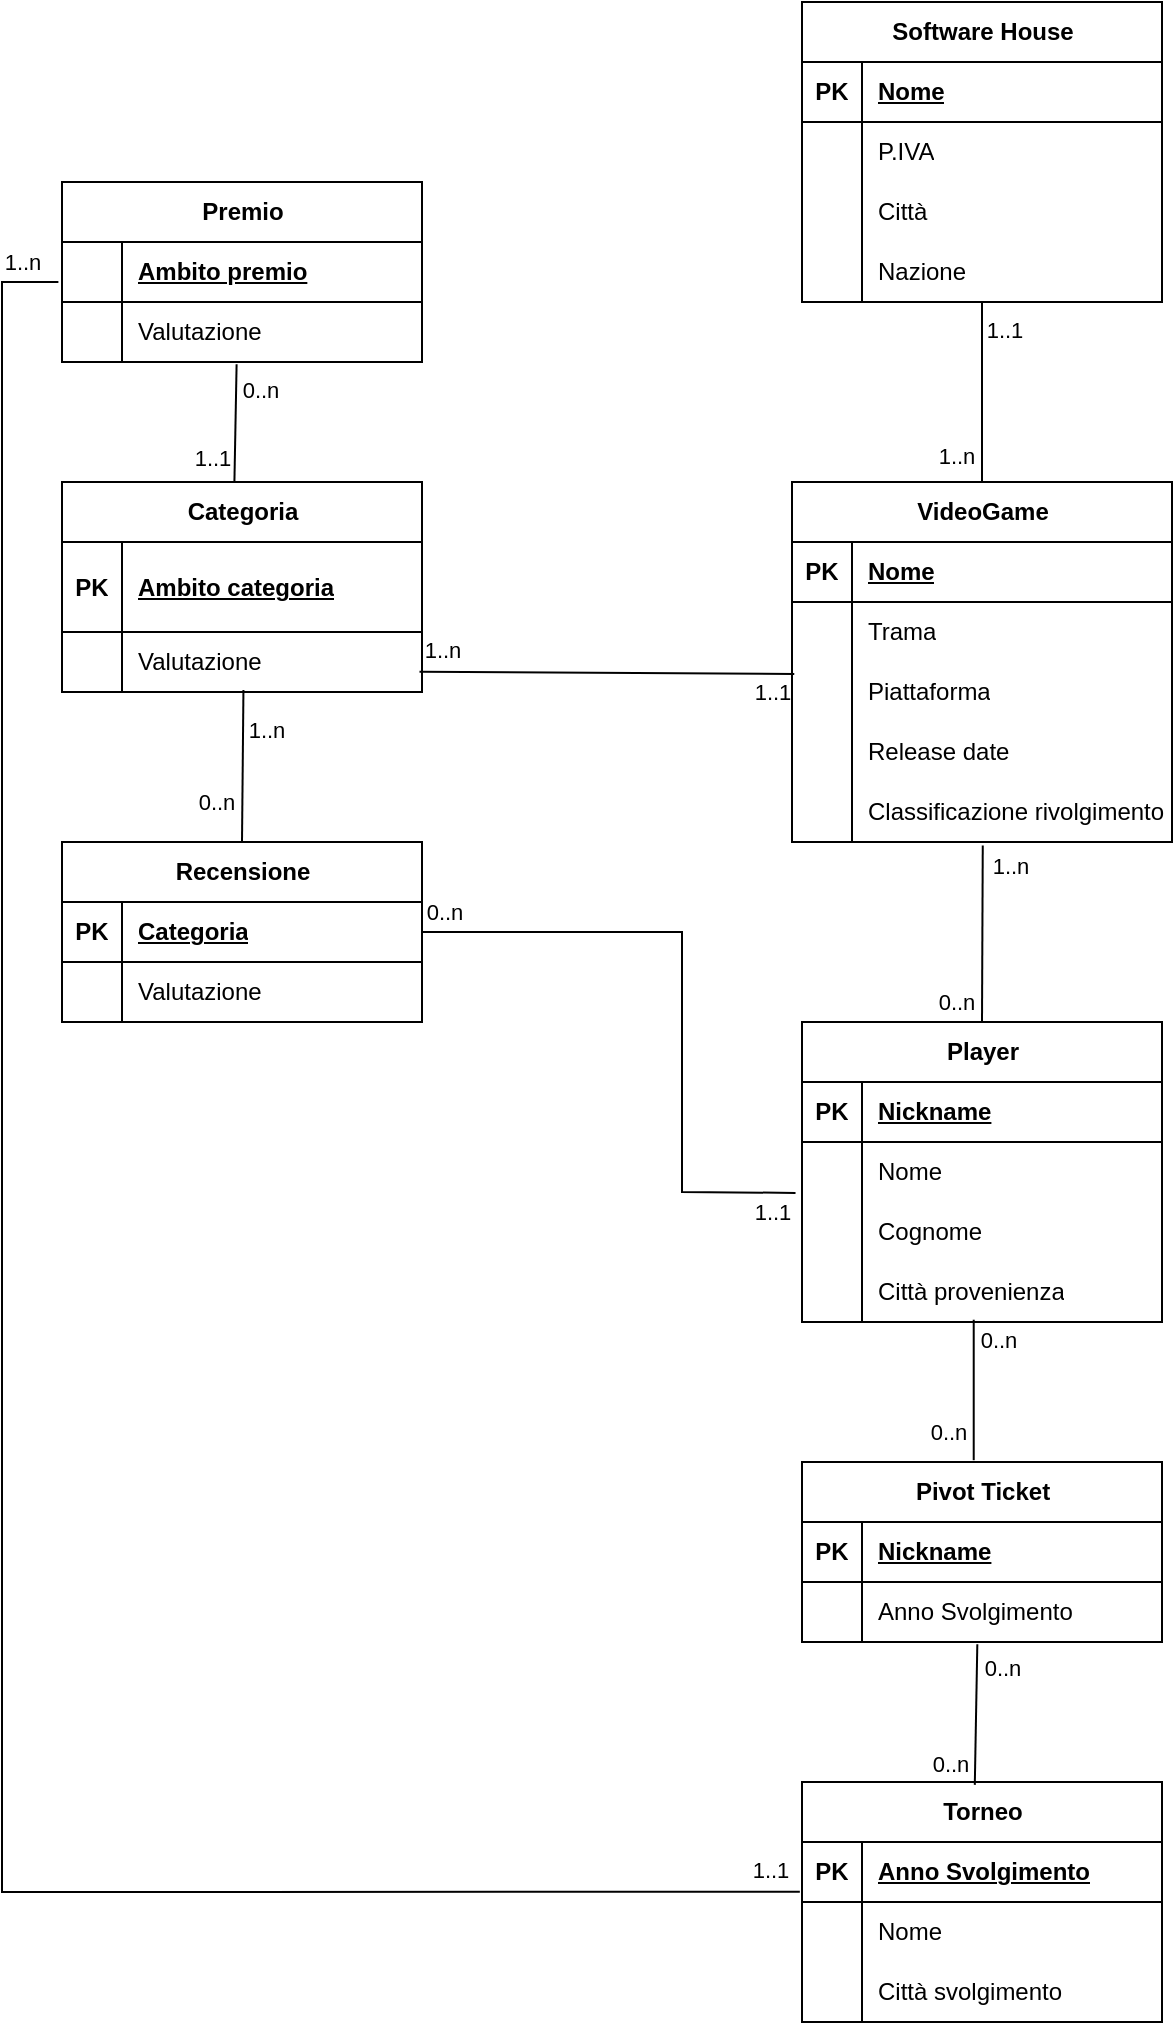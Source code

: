 <mxfile version="21.3.6" type="device">
  <diagram name="Pagina-1" id="IRilCfHt_I34C11qo01M">
    <mxGraphModel dx="1185" dy="634" grid="1" gridSize="10" guides="1" tooltips="1" connect="1" arrows="1" fold="1" page="1" pageScale="1" pageWidth="827" pageHeight="1169" math="0" shadow="0">
      <root>
        <mxCell id="0" />
        <mxCell id="1" parent="0" />
        <mxCell id="0SxgQIBLjhQHDNAHTNRp-35" value="" style="endArrow=none;html=1;rounded=0;exitX=0.5;exitY=0;exitDx=0;exitDy=0;" edge="1" parent="1" source="0SxgQIBLjhQHDNAHTNRp-105">
          <mxGeometry width="50" height="50" relative="1" as="geometry">
            <mxPoint x="390" y="590" as="sourcePoint" />
            <mxPoint x="530" y="260" as="targetPoint" />
          </mxGeometry>
        </mxCell>
        <mxCell id="0SxgQIBLjhQHDNAHTNRp-36" value="1..1" style="edgeLabel;html=1;align=center;verticalAlign=middle;resizable=0;points=[];" vertex="1" connectable="0" parent="0SxgQIBLjhQHDNAHTNRp-35">
          <mxGeometry x="0.454" relative="1" as="geometry">
            <mxPoint x="11" y="-11" as="offset" />
          </mxGeometry>
        </mxCell>
        <mxCell id="0SxgQIBLjhQHDNAHTNRp-37" value="1..n" style="edgeLabel;html=1;align=center;verticalAlign=middle;resizable=0;points=[];" vertex="1" connectable="0" parent="0SxgQIBLjhQHDNAHTNRp-35">
          <mxGeometry x="-0.776" relative="1" as="geometry">
            <mxPoint x="-13" y="-3" as="offset" />
          </mxGeometry>
        </mxCell>
        <mxCell id="0SxgQIBLjhQHDNAHTNRp-38" value="" style="endArrow=none;html=1;rounded=0;entryX=0.502;entryY=1.057;entryDx=0;entryDy=0;entryPerimeter=0;exitX=0.5;exitY=0;exitDx=0;exitDy=0;" edge="1" parent="1" source="0SxgQIBLjhQHDNAHTNRp-122" target="0SxgQIBLjhQHDNAHTNRp-115">
          <mxGeometry width="50" height="50" relative="1" as="geometry">
            <mxPoint x="390" y="590" as="sourcePoint" />
            <mxPoint x="440" y="540" as="targetPoint" />
          </mxGeometry>
        </mxCell>
        <mxCell id="0SxgQIBLjhQHDNAHTNRp-39" value="1..n" style="edgeLabel;html=1;align=center;verticalAlign=middle;resizable=0;points=[];" vertex="1" connectable="0" parent="0SxgQIBLjhQHDNAHTNRp-38">
          <mxGeometry x="0.781" y="-1" relative="1" as="geometry">
            <mxPoint x="12" as="offset" />
          </mxGeometry>
        </mxCell>
        <mxCell id="0SxgQIBLjhQHDNAHTNRp-40" value="0..n" style="edgeLabel;html=1;align=center;verticalAlign=middle;resizable=0;points=[];" vertex="1" connectable="0" parent="0SxgQIBLjhQHDNAHTNRp-38">
          <mxGeometry x="-0.792" relative="1" as="geometry">
            <mxPoint x="-13" y="-1" as="offset" />
          </mxGeometry>
        </mxCell>
        <mxCell id="0SxgQIBLjhQHDNAHTNRp-41" value="" style="endArrow=none;html=1;rounded=0;entryX=0.477;entryY=0.962;entryDx=0;entryDy=0;entryPerimeter=0;exitX=0.477;exitY=-0.01;exitDx=0;exitDy=0;exitPerimeter=0;" edge="1" parent="1" source="0SxgQIBLjhQHDNAHTNRp-206" target="0SxgQIBLjhQHDNAHTNRp-132">
          <mxGeometry width="50" height="50" relative="1" as="geometry">
            <mxPoint x="390" y="820" as="sourcePoint" />
            <mxPoint x="440" y="770" as="targetPoint" />
          </mxGeometry>
        </mxCell>
        <mxCell id="0SxgQIBLjhQHDNAHTNRp-43" value="0..n" style="edgeLabel;html=1;align=center;verticalAlign=middle;resizable=0;points=[];" vertex="1" connectable="0" parent="0SxgQIBLjhQHDNAHTNRp-41">
          <mxGeometry x="0.706" relative="1" as="geometry">
            <mxPoint x="12" as="offset" />
          </mxGeometry>
        </mxCell>
        <mxCell id="0SxgQIBLjhQHDNAHTNRp-44" value="0..n" style="edgeLabel;html=1;align=center;verticalAlign=middle;resizable=0;points=[];" vertex="1" connectable="0" parent="0SxgQIBLjhQHDNAHTNRp-41">
          <mxGeometry x="-0.588" relative="1" as="geometry">
            <mxPoint x="-13" as="offset" />
          </mxGeometry>
        </mxCell>
        <mxCell id="0SxgQIBLjhQHDNAHTNRp-45" value="" style="endArrow=none;html=1;rounded=0;entryX=0.006;entryY=0.2;entryDx=0;entryDy=0;entryPerimeter=0;exitX=0.993;exitY=0.662;exitDx=0;exitDy=0;exitPerimeter=0;" edge="1" parent="1" source="0SxgQIBLjhQHDNAHTNRp-165" target="0SxgQIBLjhQHDNAHTNRp-119">
          <mxGeometry width="50" height="50" relative="1" as="geometry">
            <mxPoint x="290" y="330" as="sourcePoint" />
            <mxPoint x="390" y="480" as="targetPoint" />
          </mxGeometry>
        </mxCell>
        <mxCell id="0SxgQIBLjhQHDNAHTNRp-46" value="1..1" style="edgeLabel;html=1;align=center;verticalAlign=middle;resizable=0;points=[];" vertex="1" connectable="0" parent="0SxgQIBLjhQHDNAHTNRp-45">
          <mxGeometry x="0.912" y="-1" relative="1" as="geometry">
            <mxPoint x="-3" y="8" as="offset" />
          </mxGeometry>
        </mxCell>
        <mxCell id="0SxgQIBLjhQHDNAHTNRp-47" value="1..n" style="edgeLabel;html=1;align=center;verticalAlign=middle;resizable=0;points=[];" vertex="1" connectable="0" parent="0SxgQIBLjhQHDNAHTNRp-45">
          <mxGeometry x="-0.827" y="1" relative="1" as="geometry">
            <mxPoint x="-5" y="-10" as="offset" />
          </mxGeometry>
        </mxCell>
        <mxCell id="0SxgQIBLjhQHDNAHTNRp-48" value="" style="endArrow=none;html=1;rounded=0;entryX=0.504;entryY=0.967;entryDx=0;entryDy=0;exitX=0.5;exitY=0;exitDx=0;exitDy=0;entryPerimeter=0;" edge="1" parent="1" source="0SxgQIBLjhQHDNAHTNRp-174" target="0SxgQIBLjhQHDNAHTNRp-165">
          <mxGeometry width="50" height="50" relative="1" as="geometry">
            <mxPoint x="340" y="530" as="sourcePoint" />
            <mxPoint x="390" y="480" as="targetPoint" />
          </mxGeometry>
        </mxCell>
        <mxCell id="0SxgQIBLjhQHDNAHTNRp-49" value="1..n" style="edgeLabel;html=1;align=center;verticalAlign=middle;resizable=0;points=[];" vertex="1" connectable="0" parent="0SxgQIBLjhQHDNAHTNRp-48">
          <mxGeometry x="0.371" relative="1" as="geometry">
            <mxPoint x="11" y="-4" as="offset" />
          </mxGeometry>
        </mxCell>
        <mxCell id="0SxgQIBLjhQHDNAHTNRp-50" value="0..n" style="edgeLabel;html=1;align=center;verticalAlign=middle;resizable=0;points=[];" vertex="1" connectable="0" parent="0SxgQIBLjhQHDNAHTNRp-48">
          <mxGeometry x="-0.416" relative="1" as="geometry">
            <mxPoint x="-13" y="2" as="offset" />
          </mxGeometry>
        </mxCell>
        <mxCell id="0SxgQIBLjhQHDNAHTNRp-51" value="" style="endArrow=none;html=1;rounded=0;exitX=0.479;exitY=-0.005;exitDx=0;exitDy=0;exitPerimeter=0;entryX=0.485;entryY=1.038;entryDx=0;entryDy=0;entryPerimeter=0;" edge="1" parent="1" source="0SxgQIBLjhQHDNAHTNRp-161" target="0SxgQIBLjhQHDNAHTNRp-152">
          <mxGeometry width="50" height="50" relative="1" as="geometry">
            <mxPoint x="360" y="530" as="sourcePoint" />
            <mxPoint x="157" y="330" as="targetPoint" />
          </mxGeometry>
        </mxCell>
        <mxCell id="0SxgQIBLjhQHDNAHTNRp-52" value="0..n" style="edgeLabel;html=1;align=center;verticalAlign=middle;resizable=0;points=[];" vertex="1" connectable="0" parent="0SxgQIBLjhQHDNAHTNRp-51">
          <mxGeometry x="0.574" y="-1" relative="1" as="geometry">
            <mxPoint x="11" as="offset" />
          </mxGeometry>
        </mxCell>
        <mxCell id="0SxgQIBLjhQHDNAHTNRp-53" value="1..1" style="edgeLabel;html=1;align=center;verticalAlign=middle;resizable=0;points=[];" vertex="1" connectable="0" parent="0SxgQIBLjhQHDNAHTNRp-51">
          <mxGeometry x="-0.599" relative="1" as="geometry">
            <mxPoint x="-12" as="offset" />
          </mxGeometry>
        </mxCell>
        <mxCell id="0SxgQIBLjhQHDNAHTNRp-54" value="" style="endArrow=none;html=1;rounded=0;exitX=1;exitY=0.5;exitDx=0;exitDy=0;entryX=-0.018;entryY=0.848;entryDx=0;entryDy=0;entryPerimeter=0;" edge="1" parent="1" source="0SxgQIBLjhQHDNAHTNRp-175" target="0SxgQIBLjhQHDNAHTNRp-126">
          <mxGeometry width="50" height="50" relative="1" as="geometry">
            <mxPoint x="360" y="530" as="sourcePoint" />
            <mxPoint x="410" y="480" as="targetPoint" />
            <Array as="points">
              <mxPoint x="300" y="575" />
              <mxPoint x="380" y="575" />
              <mxPoint x="380" y="705" />
            </Array>
          </mxGeometry>
        </mxCell>
        <mxCell id="0SxgQIBLjhQHDNAHTNRp-55" value="0..n" style="edgeLabel;html=1;align=center;verticalAlign=middle;resizable=0;points=[];" vertex="1" connectable="0" parent="0SxgQIBLjhQHDNAHTNRp-54">
          <mxGeometry x="-0.944" y="-1" relative="1" as="geometry">
            <mxPoint x="2" y="-11" as="offset" />
          </mxGeometry>
        </mxCell>
        <mxCell id="0SxgQIBLjhQHDNAHTNRp-56" value="1..1" style="edgeLabel;html=1;align=center;verticalAlign=middle;resizable=0;points=[];" vertex="1" connectable="0" parent="0SxgQIBLjhQHDNAHTNRp-54">
          <mxGeometry x="0.909" y="2" relative="1" as="geometry">
            <mxPoint x="2" y="11" as="offset" />
          </mxGeometry>
        </mxCell>
        <mxCell id="0SxgQIBLjhQHDNAHTNRp-89" value="" style="endArrow=none;html=1;rounded=0;exitX=-0.01;exitY=0.667;exitDx=0;exitDy=0;entryX=-0.006;entryY=0.829;entryDx=0;entryDy=0;entryPerimeter=0;exitPerimeter=0;" edge="1" parent="1" source="0SxgQIBLjhQHDNAHTNRp-200" target="0SxgQIBLjhQHDNAHTNRp-136">
          <mxGeometry width="50" height="50" relative="1" as="geometry">
            <mxPoint x="299.64" y="884.87" as="sourcePoint" />
            <mxPoint x="410" y="660" as="targetPoint" />
            <Array as="points">
              <mxPoint x="40" y="250" />
              <mxPoint x="40" y="1055" />
            </Array>
          </mxGeometry>
        </mxCell>
        <mxCell id="0SxgQIBLjhQHDNAHTNRp-222" value="1..n" style="edgeLabel;html=1;align=center;verticalAlign=middle;resizable=0;points=[];" vertex="1" connectable="0" parent="0SxgQIBLjhQHDNAHTNRp-89">
          <mxGeometry x="-0.86" y="-1" relative="1" as="geometry">
            <mxPoint x="11" y="-68" as="offset" />
          </mxGeometry>
        </mxCell>
        <mxCell id="0SxgQIBLjhQHDNAHTNRp-223" value="1..1" style="edgeLabel;html=1;align=center;verticalAlign=middle;resizable=0;points=[];" vertex="1" connectable="0" parent="0SxgQIBLjhQHDNAHTNRp-89">
          <mxGeometry x="0.966" y="-2" relative="1" as="geometry">
            <mxPoint x="6" y="-13" as="offset" />
          </mxGeometry>
        </mxCell>
        <mxCell id="0SxgQIBLjhQHDNAHTNRp-91" value="Software House" style="shape=table;startSize=30;container=1;collapsible=1;childLayout=tableLayout;fixedRows=1;rowLines=0;fontStyle=1;align=center;resizeLast=1;html=1;" vertex="1" parent="1">
          <mxGeometry x="440" y="110" width="180" height="150" as="geometry" />
        </mxCell>
        <mxCell id="0SxgQIBLjhQHDNAHTNRp-92" value="" style="shape=tableRow;horizontal=0;startSize=0;swimlaneHead=0;swimlaneBody=0;fillColor=none;collapsible=0;dropTarget=0;points=[[0,0.5],[1,0.5]];portConstraint=eastwest;top=0;left=0;right=0;bottom=1;" vertex="1" parent="0SxgQIBLjhQHDNAHTNRp-91">
          <mxGeometry y="30" width="180" height="30" as="geometry" />
        </mxCell>
        <mxCell id="0SxgQIBLjhQHDNAHTNRp-93" value="PK" style="shape=partialRectangle;connectable=0;fillColor=none;top=0;left=0;bottom=0;right=0;fontStyle=1;overflow=hidden;whiteSpace=wrap;html=1;" vertex="1" parent="0SxgQIBLjhQHDNAHTNRp-92">
          <mxGeometry width="30" height="30" as="geometry">
            <mxRectangle width="30" height="30" as="alternateBounds" />
          </mxGeometry>
        </mxCell>
        <mxCell id="0SxgQIBLjhQHDNAHTNRp-94" value="Nome" style="shape=partialRectangle;connectable=0;fillColor=none;top=0;left=0;bottom=0;right=0;align=left;spacingLeft=6;fontStyle=5;overflow=hidden;whiteSpace=wrap;html=1;" vertex="1" parent="0SxgQIBLjhQHDNAHTNRp-92">
          <mxGeometry x="30" width="150" height="30" as="geometry">
            <mxRectangle width="150" height="30" as="alternateBounds" />
          </mxGeometry>
        </mxCell>
        <mxCell id="0SxgQIBLjhQHDNAHTNRp-95" value="" style="shape=tableRow;horizontal=0;startSize=0;swimlaneHead=0;swimlaneBody=0;fillColor=none;collapsible=0;dropTarget=0;points=[[0,0.5],[1,0.5]];portConstraint=eastwest;top=0;left=0;right=0;bottom=0;" vertex="1" parent="0SxgQIBLjhQHDNAHTNRp-91">
          <mxGeometry y="60" width="180" height="30" as="geometry" />
        </mxCell>
        <mxCell id="0SxgQIBLjhQHDNAHTNRp-96" value="" style="shape=partialRectangle;connectable=0;fillColor=none;top=0;left=0;bottom=0;right=0;editable=1;overflow=hidden;whiteSpace=wrap;html=1;" vertex="1" parent="0SxgQIBLjhQHDNAHTNRp-95">
          <mxGeometry width="30" height="30" as="geometry">
            <mxRectangle width="30" height="30" as="alternateBounds" />
          </mxGeometry>
        </mxCell>
        <mxCell id="0SxgQIBLjhQHDNAHTNRp-97" value="P.IVA" style="shape=partialRectangle;connectable=0;fillColor=none;top=0;left=0;bottom=0;right=0;align=left;spacingLeft=6;overflow=hidden;whiteSpace=wrap;html=1;" vertex="1" parent="0SxgQIBLjhQHDNAHTNRp-95">
          <mxGeometry x="30" width="150" height="30" as="geometry">
            <mxRectangle width="150" height="30" as="alternateBounds" />
          </mxGeometry>
        </mxCell>
        <mxCell id="0SxgQIBLjhQHDNAHTNRp-98" value="" style="shape=tableRow;horizontal=0;startSize=0;swimlaneHead=0;swimlaneBody=0;fillColor=none;collapsible=0;dropTarget=0;points=[[0,0.5],[1,0.5]];portConstraint=eastwest;top=0;left=0;right=0;bottom=0;" vertex="1" parent="0SxgQIBLjhQHDNAHTNRp-91">
          <mxGeometry y="90" width="180" height="30" as="geometry" />
        </mxCell>
        <mxCell id="0SxgQIBLjhQHDNAHTNRp-99" value="" style="shape=partialRectangle;connectable=0;fillColor=none;top=0;left=0;bottom=0;right=0;editable=1;overflow=hidden;whiteSpace=wrap;html=1;" vertex="1" parent="0SxgQIBLjhQHDNAHTNRp-98">
          <mxGeometry width="30" height="30" as="geometry">
            <mxRectangle width="30" height="30" as="alternateBounds" />
          </mxGeometry>
        </mxCell>
        <mxCell id="0SxgQIBLjhQHDNAHTNRp-100" value="Città" style="shape=partialRectangle;connectable=0;fillColor=none;top=0;left=0;bottom=0;right=0;align=left;spacingLeft=6;overflow=hidden;whiteSpace=wrap;html=1;" vertex="1" parent="0SxgQIBLjhQHDNAHTNRp-98">
          <mxGeometry x="30" width="150" height="30" as="geometry">
            <mxRectangle width="150" height="30" as="alternateBounds" />
          </mxGeometry>
        </mxCell>
        <mxCell id="0SxgQIBLjhQHDNAHTNRp-101" value="" style="shape=tableRow;horizontal=0;startSize=0;swimlaneHead=0;swimlaneBody=0;fillColor=none;collapsible=0;dropTarget=0;points=[[0,0.5],[1,0.5]];portConstraint=eastwest;top=0;left=0;right=0;bottom=0;" vertex="1" parent="0SxgQIBLjhQHDNAHTNRp-91">
          <mxGeometry y="120" width="180" height="30" as="geometry" />
        </mxCell>
        <mxCell id="0SxgQIBLjhQHDNAHTNRp-102" value="" style="shape=partialRectangle;connectable=0;fillColor=none;top=0;left=0;bottom=0;right=0;editable=1;overflow=hidden;whiteSpace=wrap;html=1;" vertex="1" parent="0SxgQIBLjhQHDNAHTNRp-101">
          <mxGeometry width="30" height="30" as="geometry">
            <mxRectangle width="30" height="30" as="alternateBounds" />
          </mxGeometry>
        </mxCell>
        <mxCell id="0SxgQIBLjhQHDNAHTNRp-103" value="Nazione" style="shape=partialRectangle;connectable=0;fillColor=none;top=0;left=0;bottom=0;right=0;align=left;spacingLeft=6;overflow=hidden;whiteSpace=wrap;html=1;" vertex="1" parent="0SxgQIBLjhQHDNAHTNRp-101">
          <mxGeometry x="30" width="150" height="30" as="geometry">
            <mxRectangle width="150" height="30" as="alternateBounds" />
          </mxGeometry>
        </mxCell>
        <mxCell id="0SxgQIBLjhQHDNAHTNRp-105" value="VideoGame" style="shape=table;startSize=30;container=1;collapsible=1;childLayout=tableLayout;fixedRows=1;rowLines=0;fontStyle=1;align=center;resizeLast=1;html=1;" vertex="1" parent="1">
          <mxGeometry x="435" y="350" width="190" height="180" as="geometry" />
        </mxCell>
        <mxCell id="0SxgQIBLjhQHDNAHTNRp-106" value="" style="shape=tableRow;horizontal=0;startSize=0;swimlaneHead=0;swimlaneBody=0;fillColor=none;collapsible=0;dropTarget=0;points=[[0,0.5],[1,0.5]];portConstraint=eastwest;top=0;left=0;right=0;bottom=1;" vertex="1" parent="0SxgQIBLjhQHDNAHTNRp-105">
          <mxGeometry y="30" width="190" height="30" as="geometry" />
        </mxCell>
        <mxCell id="0SxgQIBLjhQHDNAHTNRp-107" value="PK" style="shape=partialRectangle;connectable=0;fillColor=none;top=0;left=0;bottom=0;right=0;fontStyle=1;overflow=hidden;whiteSpace=wrap;html=1;" vertex="1" parent="0SxgQIBLjhQHDNAHTNRp-106">
          <mxGeometry width="30" height="30" as="geometry">
            <mxRectangle width="30" height="30" as="alternateBounds" />
          </mxGeometry>
        </mxCell>
        <mxCell id="0SxgQIBLjhQHDNAHTNRp-108" value="Nome" style="shape=partialRectangle;connectable=0;fillColor=none;top=0;left=0;bottom=0;right=0;align=left;spacingLeft=6;fontStyle=5;overflow=hidden;whiteSpace=wrap;html=1;" vertex="1" parent="0SxgQIBLjhQHDNAHTNRp-106">
          <mxGeometry x="30" width="160" height="30" as="geometry">
            <mxRectangle width="160" height="30" as="alternateBounds" />
          </mxGeometry>
        </mxCell>
        <mxCell id="0SxgQIBLjhQHDNAHTNRp-109" value="" style="shape=tableRow;horizontal=0;startSize=0;swimlaneHead=0;swimlaneBody=0;fillColor=none;collapsible=0;dropTarget=0;points=[[0,0.5],[1,0.5]];portConstraint=eastwest;top=0;left=0;right=0;bottom=0;" vertex="1" parent="0SxgQIBLjhQHDNAHTNRp-105">
          <mxGeometry y="60" width="190" height="30" as="geometry" />
        </mxCell>
        <mxCell id="0SxgQIBLjhQHDNAHTNRp-110" value="" style="shape=partialRectangle;connectable=0;fillColor=none;top=0;left=0;bottom=0;right=0;editable=1;overflow=hidden;whiteSpace=wrap;html=1;" vertex="1" parent="0SxgQIBLjhQHDNAHTNRp-109">
          <mxGeometry width="30" height="30" as="geometry">
            <mxRectangle width="30" height="30" as="alternateBounds" />
          </mxGeometry>
        </mxCell>
        <mxCell id="0SxgQIBLjhQHDNAHTNRp-111" value="Trama" style="shape=partialRectangle;connectable=0;fillColor=none;top=0;left=0;bottom=0;right=0;align=left;spacingLeft=6;overflow=hidden;whiteSpace=wrap;html=1;" vertex="1" parent="0SxgQIBLjhQHDNAHTNRp-109">
          <mxGeometry x="30" width="160" height="30" as="geometry">
            <mxRectangle width="160" height="30" as="alternateBounds" />
          </mxGeometry>
        </mxCell>
        <mxCell id="0SxgQIBLjhQHDNAHTNRp-119" style="shape=tableRow;horizontal=0;startSize=0;swimlaneHead=0;swimlaneBody=0;fillColor=none;collapsible=0;dropTarget=0;points=[[0,0.5],[1,0.5]];portConstraint=eastwest;top=0;left=0;right=0;bottom=0;" vertex="1" parent="0SxgQIBLjhQHDNAHTNRp-105">
          <mxGeometry y="90" width="190" height="30" as="geometry" />
        </mxCell>
        <mxCell id="0SxgQIBLjhQHDNAHTNRp-120" style="shape=partialRectangle;connectable=0;fillColor=none;top=0;left=0;bottom=0;right=0;editable=1;overflow=hidden;whiteSpace=wrap;html=1;" vertex="1" parent="0SxgQIBLjhQHDNAHTNRp-119">
          <mxGeometry width="30" height="30" as="geometry">
            <mxRectangle width="30" height="30" as="alternateBounds" />
          </mxGeometry>
        </mxCell>
        <mxCell id="0SxgQIBLjhQHDNAHTNRp-121" value="Piattaforma" style="shape=partialRectangle;connectable=0;fillColor=none;top=0;left=0;bottom=0;right=0;align=left;spacingLeft=6;overflow=hidden;whiteSpace=wrap;html=1;" vertex="1" parent="0SxgQIBLjhQHDNAHTNRp-119">
          <mxGeometry x="30" width="160" height="30" as="geometry">
            <mxRectangle width="160" height="30" as="alternateBounds" />
          </mxGeometry>
        </mxCell>
        <mxCell id="0SxgQIBLjhQHDNAHTNRp-112" value="" style="shape=tableRow;horizontal=0;startSize=0;swimlaneHead=0;swimlaneBody=0;fillColor=none;collapsible=0;dropTarget=0;points=[[0,0.5],[1,0.5]];portConstraint=eastwest;top=0;left=0;right=0;bottom=0;" vertex="1" parent="0SxgQIBLjhQHDNAHTNRp-105">
          <mxGeometry y="120" width="190" height="30" as="geometry" />
        </mxCell>
        <mxCell id="0SxgQIBLjhQHDNAHTNRp-113" value="" style="shape=partialRectangle;connectable=0;fillColor=none;top=0;left=0;bottom=0;right=0;editable=1;overflow=hidden;whiteSpace=wrap;html=1;" vertex="1" parent="0SxgQIBLjhQHDNAHTNRp-112">
          <mxGeometry width="30" height="30" as="geometry">
            <mxRectangle width="30" height="30" as="alternateBounds" />
          </mxGeometry>
        </mxCell>
        <mxCell id="0SxgQIBLjhQHDNAHTNRp-114" value="Release date" style="shape=partialRectangle;connectable=0;fillColor=none;top=0;left=0;bottom=0;right=0;align=left;spacingLeft=6;overflow=hidden;whiteSpace=wrap;html=1;" vertex="1" parent="0SxgQIBLjhQHDNAHTNRp-112">
          <mxGeometry x="30" width="160" height="30" as="geometry">
            <mxRectangle width="160" height="30" as="alternateBounds" />
          </mxGeometry>
        </mxCell>
        <mxCell id="0SxgQIBLjhQHDNAHTNRp-115" value="" style="shape=tableRow;horizontal=0;startSize=0;swimlaneHead=0;swimlaneBody=0;fillColor=none;collapsible=0;dropTarget=0;points=[[0,0.5],[1,0.5]];portConstraint=eastwest;top=0;left=0;right=0;bottom=0;" vertex="1" parent="0SxgQIBLjhQHDNAHTNRp-105">
          <mxGeometry y="150" width="190" height="30" as="geometry" />
        </mxCell>
        <mxCell id="0SxgQIBLjhQHDNAHTNRp-116" value="" style="shape=partialRectangle;connectable=0;fillColor=none;top=0;left=0;bottom=0;right=0;editable=1;overflow=hidden;whiteSpace=wrap;html=1;" vertex="1" parent="0SxgQIBLjhQHDNAHTNRp-115">
          <mxGeometry width="30" height="30" as="geometry">
            <mxRectangle width="30" height="30" as="alternateBounds" />
          </mxGeometry>
        </mxCell>
        <mxCell id="0SxgQIBLjhQHDNAHTNRp-117" value="Classificazione rivolgimento" style="shape=partialRectangle;connectable=0;fillColor=none;top=0;left=0;bottom=0;right=0;align=left;spacingLeft=6;overflow=hidden;whiteSpace=wrap;html=1;" vertex="1" parent="0SxgQIBLjhQHDNAHTNRp-115">
          <mxGeometry x="30" width="160" height="30" as="geometry">
            <mxRectangle width="160" height="30" as="alternateBounds" />
          </mxGeometry>
        </mxCell>
        <mxCell id="0SxgQIBLjhQHDNAHTNRp-122" value="Player" style="shape=table;startSize=30;container=1;collapsible=1;childLayout=tableLayout;fixedRows=1;rowLines=0;fontStyle=1;align=center;resizeLast=1;html=1;" vertex="1" parent="1">
          <mxGeometry x="440" y="620" width="180" height="150" as="geometry" />
        </mxCell>
        <mxCell id="0SxgQIBLjhQHDNAHTNRp-123" value="" style="shape=tableRow;horizontal=0;startSize=0;swimlaneHead=0;swimlaneBody=0;fillColor=none;collapsible=0;dropTarget=0;points=[[0,0.5],[1,0.5]];portConstraint=eastwest;top=0;left=0;right=0;bottom=1;" vertex="1" parent="0SxgQIBLjhQHDNAHTNRp-122">
          <mxGeometry y="30" width="180" height="30" as="geometry" />
        </mxCell>
        <mxCell id="0SxgQIBLjhQHDNAHTNRp-124" value="PK" style="shape=partialRectangle;connectable=0;fillColor=none;top=0;left=0;bottom=0;right=0;fontStyle=1;overflow=hidden;whiteSpace=wrap;html=1;" vertex="1" parent="0SxgQIBLjhQHDNAHTNRp-123">
          <mxGeometry width="30" height="30" as="geometry">
            <mxRectangle width="30" height="30" as="alternateBounds" />
          </mxGeometry>
        </mxCell>
        <mxCell id="0SxgQIBLjhQHDNAHTNRp-125" value="Nickname" style="shape=partialRectangle;connectable=0;fillColor=none;top=0;left=0;bottom=0;right=0;align=left;spacingLeft=6;fontStyle=5;overflow=hidden;whiteSpace=wrap;html=1;" vertex="1" parent="0SxgQIBLjhQHDNAHTNRp-123">
          <mxGeometry x="30" width="150" height="30" as="geometry">
            <mxRectangle width="150" height="30" as="alternateBounds" />
          </mxGeometry>
        </mxCell>
        <mxCell id="0SxgQIBLjhQHDNAHTNRp-126" value="" style="shape=tableRow;horizontal=0;startSize=0;swimlaneHead=0;swimlaneBody=0;fillColor=none;collapsible=0;dropTarget=0;points=[[0,0.5],[1,0.5]];portConstraint=eastwest;top=0;left=0;right=0;bottom=0;" vertex="1" parent="0SxgQIBLjhQHDNAHTNRp-122">
          <mxGeometry y="60" width="180" height="30" as="geometry" />
        </mxCell>
        <mxCell id="0SxgQIBLjhQHDNAHTNRp-127" value="" style="shape=partialRectangle;connectable=0;fillColor=none;top=0;left=0;bottom=0;right=0;editable=1;overflow=hidden;whiteSpace=wrap;html=1;" vertex="1" parent="0SxgQIBLjhQHDNAHTNRp-126">
          <mxGeometry width="30" height="30" as="geometry">
            <mxRectangle width="30" height="30" as="alternateBounds" />
          </mxGeometry>
        </mxCell>
        <mxCell id="0SxgQIBLjhQHDNAHTNRp-128" value="Nome" style="shape=partialRectangle;connectable=0;fillColor=none;top=0;left=0;bottom=0;right=0;align=left;spacingLeft=6;overflow=hidden;whiteSpace=wrap;html=1;" vertex="1" parent="0SxgQIBLjhQHDNAHTNRp-126">
          <mxGeometry x="30" width="150" height="30" as="geometry">
            <mxRectangle width="150" height="30" as="alternateBounds" />
          </mxGeometry>
        </mxCell>
        <mxCell id="0SxgQIBLjhQHDNAHTNRp-129" value="" style="shape=tableRow;horizontal=0;startSize=0;swimlaneHead=0;swimlaneBody=0;fillColor=none;collapsible=0;dropTarget=0;points=[[0,0.5],[1,0.5]];portConstraint=eastwest;top=0;left=0;right=0;bottom=0;" vertex="1" parent="0SxgQIBLjhQHDNAHTNRp-122">
          <mxGeometry y="90" width="180" height="30" as="geometry" />
        </mxCell>
        <mxCell id="0SxgQIBLjhQHDNAHTNRp-130" value="" style="shape=partialRectangle;connectable=0;fillColor=none;top=0;left=0;bottom=0;right=0;editable=1;overflow=hidden;whiteSpace=wrap;html=1;" vertex="1" parent="0SxgQIBLjhQHDNAHTNRp-129">
          <mxGeometry width="30" height="30" as="geometry">
            <mxRectangle width="30" height="30" as="alternateBounds" />
          </mxGeometry>
        </mxCell>
        <mxCell id="0SxgQIBLjhQHDNAHTNRp-131" value="Cognome" style="shape=partialRectangle;connectable=0;fillColor=none;top=0;left=0;bottom=0;right=0;align=left;spacingLeft=6;overflow=hidden;whiteSpace=wrap;html=1;" vertex="1" parent="0SxgQIBLjhQHDNAHTNRp-129">
          <mxGeometry x="30" width="150" height="30" as="geometry">
            <mxRectangle width="150" height="30" as="alternateBounds" />
          </mxGeometry>
        </mxCell>
        <mxCell id="0SxgQIBLjhQHDNAHTNRp-132" value="" style="shape=tableRow;horizontal=0;startSize=0;swimlaneHead=0;swimlaneBody=0;fillColor=none;collapsible=0;dropTarget=0;points=[[0,0.5],[1,0.5]];portConstraint=eastwest;top=0;left=0;right=0;bottom=0;" vertex="1" parent="0SxgQIBLjhQHDNAHTNRp-122">
          <mxGeometry y="120" width="180" height="30" as="geometry" />
        </mxCell>
        <mxCell id="0SxgQIBLjhQHDNAHTNRp-133" value="" style="shape=partialRectangle;connectable=0;fillColor=none;top=0;left=0;bottom=0;right=0;editable=1;overflow=hidden;whiteSpace=wrap;html=1;" vertex="1" parent="0SxgQIBLjhQHDNAHTNRp-132">
          <mxGeometry width="30" height="30" as="geometry">
            <mxRectangle width="30" height="30" as="alternateBounds" />
          </mxGeometry>
        </mxCell>
        <mxCell id="0SxgQIBLjhQHDNAHTNRp-134" value="Città provenienza" style="shape=partialRectangle;connectable=0;fillColor=none;top=0;left=0;bottom=0;right=0;align=left;spacingLeft=6;overflow=hidden;whiteSpace=wrap;html=1;" vertex="1" parent="0SxgQIBLjhQHDNAHTNRp-132">
          <mxGeometry x="30" width="150" height="30" as="geometry">
            <mxRectangle width="150" height="30" as="alternateBounds" />
          </mxGeometry>
        </mxCell>
        <mxCell id="0SxgQIBLjhQHDNAHTNRp-135" value="Torneo" style="shape=table;startSize=30;container=1;collapsible=1;childLayout=tableLayout;fixedRows=1;rowLines=0;fontStyle=1;align=center;resizeLast=1;html=1;" vertex="1" parent="1">
          <mxGeometry x="440" y="1000" width="180" height="120" as="geometry" />
        </mxCell>
        <mxCell id="0SxgQIBLjhQHDNAHTNRp-136" value="" style="shape=tableRow;horizontal=0;startSize=0;swimlaneHead=0;swimlaneBody=0;fillColor=none;collapsible=0;dropTarget=0;points=[[0,0.5],[1,0.5]];portConstraint=eastwest;top=0;left=0;right=0;bottom=1;" vertex="1" parent="0SxgQIBLjhQHDNAHTNRp-135">
          <mxGeometry y="30" width="180" height="30" as="geometry" />
        </mxCell>
        <mxCell id="0SxgQIBLjhQHDNAHTNRp-137" value="PK" style="shape=partialRectangle;connectable=0;fillColor=none;top=0;left=0;bottom=0;right=0;fontStyle=1;overflow=hidden;whiteSpace=wrap;html=1;" vertex="1" parent="0SxgQIBLjhQHDNAHTNRp-136">
          <mxGeometry width="30" height="30" as="geometry">
            <mxRectangle width="30" height="30" as="alternateBounds" />
          </mxGeometry>
        </mxCell>
        <mxCell id="0SxgQIBLjhQHDNAHTNRp-138" value="Anno Svolgimento" style="shape=partialRectangle;connectable=0;fillColor=none;top=0;left=0;bottom=0;right=0;align=left;spacingLeft=6;fontStyle=5;overflow=hidden;whiteSpace=wrap;html=1;" vertex="1" parent="0SxgQIBLjhQHDNAHTNRp-136">
          <mxGeometry x="30" width="150" height="30" as="geometry">
            <mxRectangle width="150" height="30" as="alternateBounds" />
          </mxGeometry>
        </mxCell>
        <mxCell id="0SxgQIBLjhQHDNAHTNRp-139" value="" style="shape=tableRow;horizontal=0;startSize=0;swimlaneHead=0;swimlaneBody=0;fillColor=none;collapsible=0;dropTarget=0;points=[[0,0.5],[1,0.5]];portConstraint=eastwest;top=0;left=0;right=0;bottom=0;" vertex="1" parent="0SxgQIBLjhQHDNAHTNRp-135">
          <mxGeometry y="60" width="180" height="30" as="geometry" />
        </mxCell>
        <mxCell id="0SxgQIBLjhQHDNAHTNRp-140" value="" style="shape=partialRectangle;connectable=0;fillColor=none;top=0;left=0;bottom=0;right=0;editable=1;overflow=hidden;whiteSpace=wrap;html=1;" vertex="1" parent="0SxgQIBLjhQHDNAHTNRp-139">
          <mxGeometry width="30" height="30" as="geometry">
            <mxRectangle width="30" height="30" as="alternateBounds" />
          </mxGeometry>
        </mxCell>
        <mxCell id="0SxgQIBLjhQHDNAHTNRp-141" value="Nome" style="shape=partialRectangle;connectable=0;fillColor=none;top=0;left=0;bottom=0;right=0;align=left;spacingLeft=6;overflow=hidden;whiteSpace=wrap;html=1;" vertex="1" parent="0SxgQIBLjhQHDNAHTNRp-139">
          <mxGeometry x="30" width="150" height="30" as="geometry">
            <mxRectangle width="150" height="30" as="alternateBounds" />
          </mxGeometry>
        </mxCell>
        <mxCell id="0SxgQIBLjhQHDNAHTNRp-142" value="" style="shape=tableRow;horizontal=0;startSize=0;swimlaneHead=0;swimlaneBody=0;fillColor=none;collapsible=0;dropTarget=0;points=[[0,0.5],[1,0.5]];portConstraint=eastwest;top=0;left=0;right=0;bottom=0;" vertex="1" parent="0SxgQIBLjhQHDNAHTNRp-135">
          <mxGeometry y="90" width="180" height="30" as="geometry" />
        </mxCell>
        <mxCell id="0SxgQIBLjhQHDNAHTNRp-143" value="" style="shape=partialRectangle;connectable=0;fillColor=none;top=0;left=0;bottom=0;right=0;editable=1;overflow=hidden;whiteSpace=wrap;html=1;" vertex="1" parent="0SxgQIBLjhQHDNAHTNRp-142">
          <mxGeometry width="30" height="30" as="geometry">
            <mxRectangle width="30" height="30" as="alternateBounds" />
          </mxGeometry>
        </mxCell>
        <mxCell id="0SxgQIBLjhQHDNAHTNRp-144" value="Città svolgimento" style="shape=partialRectangle;connectable=0;fillColor=none;top=0;left=0;bottom=0;right=0;align=left;spacingLeft=6;overflow=hidden;whiteSpace=wrap;html=1;" vertex="1" parent="0SxgQIBLjhQHDNAHTNRp-142">
          <mxGeometry x="30" width="150" height="30" as="geometry">
            <mxRectangle width="150" height="30" as="alternateBounds" />
          </mxGeometry>
        </mxCell>
        <mxCell id="0SxgQIBLjhQHDNAHTNRp-148" value="Premio" style="shape=table;startSize=30;container=1;collapsible=1;childLayout=tableLayout;fixedRows=1;rowLines=0;fontStyle=1;align=center;resizeLast=1;html=1;" vertex="1" parent="1">
          <mxGeometry x="70" y="200" width="180" height="90" as="geometry" />
        </mxCell>
        <mxCell id="0SxgQIBLjhQHDNAHTNRp-200" style="shape=tableRow;horizontal=0;startSize=0;swimlaneHead=0;swimlaneBody=0;fillColor=none;collapsible=0;dropTarget=0;points=[[0,0.5],[1,0.5]];portConstraint=eastwest;top=0;left=0;right=0;bottom=1;" vertex="1" parent="0SxgQIBLjhQHDNAHTNRp-148">
          <mxGeometry y="30" width="180" height="30" as="geometry" />
        </mxCell>
        <mxCell id="0SxgQIBLjhQHDNAHTNRp-201" style="shape=partialRectangle;connectable=0;fillColor=none;top=0;left=0;bottom=0;right=0;fontStyle=1;overflow=hidden;whiteSpace=wrap;html=1;" vertex="1" parent="0SxgQIBLjhQHDNAHTNRp-200">
          <mxGeometry width="30" height="30" as="geometry">
            <mxRectangle width="30" height="30" as="alternateBounds" />
          </mxGeometry>
        </mxCell>
        <mxCell id="0SxgQIBLjhQHDNAHTNRp-202" value="Ambito premio" style="shape=partialRectangle;connectable=0;fillColor=none;top=0;left=0;bottom=0;right=0;align=left;spacingLeft=6;fontStyle=5;overflow=hidden;whiteSpace=wrap;html=1;" vertex="1" parent="0SxgQIBLjhQHDNAHTNRp-200">
          <mxGeometry x="30" width="150" height="30" as="geometry">
            <mxRectangle width="150" height="30" as="alternateBounds" />
          </mxGeometry>
        </mxCell>
        <mxCell id="0SxgQIBLjhQHDNAHTNRp-152" value="" style="shape=tableRow;horizontal=0;startSize=0;swimlaneHead=0;swimlaneBody=0;fillColor=none;collapsible=0;dropTarget=0;points=[[0,0.5],[1,0.5]];portConstraint=eastwest;top=0;left=0;right=0;bottom=0;" vertex="1" parent="0SxgQIBLjhQHDNAHTNRp-148">
          <mxGeometry y="60" width="180" height="30" as="geometry" />
        </mxCell>
        <mxCell id="0SxgQIBLjhQHDNAHTNRp-153" value="" style="shape=partialRectangle;connectable=0;fillColor=none;top=0;left=0;bottom=0;right=0;editable=1;overflow=hidden;whiteSpace=wrap;html=1;" vertex="1" parent="0SxgQIBLjhQHDNAHTNRp-152">
          <mxGeometry width="30" height="30" as="geometry">
            <mxRectangle width="30" height="30" as="alternateBounds" />
          </mxGeometry>
        </mxCell>
        <mxCell id="0SxgQIBLjhQHDNAHTNRp-154" value="Valutazione" style="shape=partialRectangle;connectable=0;fillColor=none;top=0;left=0;bottom=0;right=0;align=left;spacingLeft=6;overflow=hidden;whiteSpace=wrap;html=1;" vertex="1" parent="0SxgQIBLjhQHDNAHTNRp-152">
          <mxGeometry x="30" width="150" height="30" as="geometry">
            <mxRectangle width="150" height="30" as="alternateBounds" />
          </mxGeometry>
        </mxCell>
        <mxCell id="0SxgQIBLjhQHDNAHTNRp-161" value="Categoria" style="shape=table;startSize=30;container=1;collapsible=1;childLayout=tableLayout;fixedRows=1;rowLines=0;fontStyle=1;align=center;resizeLast=1;html=1;" vertex="1" parent="1">
          <mxGeometry x="70" y="350" width="180" height="105" as="geometry" />
        </mxCell>
        <mxCell id="0SxgQIBLjhQHDNAHTNRp-162" value="" style="shape=tableRow;horizontal=0;startSize=0;swimlaneHead=0;swimlaneBody=0;fillColor=none;collapsible=0;dropTarget=0;points=[[0,0.5],[1,0.5]];portConstraint=eastwest;top=0;left=0;right=0;bottom=1;" vertex="1" parent="0SxgQIBLjhQHDNAHTNRp-161">
          <mxGeometry y="30" width="180" height="45" as="geometry" />
        </mxCell>
        <mxCell id="0SxgQIBLjhQHDNAHTNRp-163" value="PK" style="shape=partialRectangle;connectable=0;fillColor=none;top=0;left=0;bottom=0;right=0;fontStyle=1;overflow=hidden;whiteSpace=wrap;html=1;" vertex="1" parent="0SxgQIBLjhQHDNAHTNRp-162">
          <mxGeometry width="30" height="45" as="geometry">
            <mxRectangle width="30" height="45" as="alternateBounds" />
          </mxGeometry>
        </mxCell>
        <mxCell id="0SxgQIBLjhQHDNAHTNRp-164" value="Ambito categoria" style="shape=partialRectangle;connectable=0;fillColor=none;top=0;left=0;bottom=0;right=0;align=left;spacingLeft=6;fontStyle=5;overflow=hidden;whiteSpace=wrap;html=1;" vertex="1" parent="0SxgQIBLjhQHDNAHTNRp-162">
          <mxGeometry x="30" width="150" height="45" as="geometry">
            <mxRectangle width="150" height="45" as="alternateBounds" />
          </mxGeometry>
        </mxCell>
        <mxCell id="0SxgQIBLjhQHDNAHTNRp-165" value="" style="shape=tableRow;horizontal=0;startSize=0;swimlaneHead=0;swimlaneBody=0;fillColor=none;collapsible=0;dropTarget=0;points=[[0,0.5],[1,0.5]];portConstraint=eastwest;top=0;left=0;right=0;bottom=0;" vertex="1" parent="0SxgQIBLjhQHDNAHTNRp-161">
          <mxGeometry y="75" width="180" height="30" as="geometry" />
        </mxCell>
        <mxCell id="0SxgQIBLjhQHDNAHTNRp-166" value="" style="shape=partialRectangle;connectable=0;fillColor=none;top=0;left=0;bottom=0;right=0;editable=1;overflow=hidden;whiteSpace=wrap;html=1;" vertex="1" parent="0SxgQIBLjhQHDNAHTNRp-165">
          <mxGeometry width="30" height="30" as="geometry">
            <mxRectangle width="30" height="30" as="alternateBounds" />
          </mxGeometry>
        </mxCell>
        <mxCell id="0SxgQIBLjhQHDNAHTNRp-167" value="Valutazione" style="shape=partialRectangle;connectable=0;fillColor=none;top=0;left=0;bottom=0;right=0;align=left;spacingLeft=6;overflow=hidden;whiteSpace=wrap;html=1;" vertex="1" parent="0SxgQIBLjhQHDNAHTNRp-165">
          <mxGeometry x="30" width="150" height="30" as="geometry">
            <mxRectangle width="150" height="30" as="alternateBounds" />
          </mxGeometry>
        </mxCell>
        <mxCell id="0SxgQIBLjhQHDNAHTNRp-174" value="Recensione" style="shape=table;startSize=30;container=1;collapsible=1;childLayout=tableLayout;fixedRows=1;rowLines=0;fontStyle=1;align=center;resizeLast=1;html=1;" vertex="1" parent="1">
          <mxGeometry x="70" y="530" width="180" height="90" as="geometry" />
        </mxCell>
        <mxCell id="0SxgQIBLjhQHDNAHTNRp-175" value="" style="shape=tableRow;horizontal=0;startSize=0;swimlaneHead=0;swimlaneBody=0;fillColor=none;collapsible=0;dropTarget=0;points=[[0,0.5],[1,0.5]];portConstraint=eastwest;top=0;left=0;right=0;bottom=1;" vertex="1" parent="0SxgQIBLjhQHDNAHTNRp-174">
          <mxGeometry y="30" width="180" height="30" as="geometry" />
        </mxCell>
        <mxCell id="0SxgQIBLjhQHDNAHTNRp-176" value="PK" style="shape=partialRectangle;connectable=0;fillColor=none;top=0;left=0;bottom=0;right=0;fontStyle=1;overflow=hidden;whiteSpace=wrap;html=1;" vertex="1" parent="0SxgQIBLjhQHDNAHTNRp-175">
          <mxGeometry width="30" height="30" as="geometry">
            <mxRectangle width="30" height="30" as="alternateBounds" />
          </mxGeometry>
        </mxCell>
        <mxCell id="0SxgQIBLjhQHDNAHTNRp-177" value="Categoria" style="shape=partialRectangle;connectable=0;fillColor=none;top=0;left=0;bottom=0;right=0;align=left;spacingLeft=6;fontStyle=5;overflow=hidden;whiteSpace=wrap;html=1;" vertex="1" parent="0SxgQIBLjhQHDNAHTNRp-175">
          <mxGeometry x="30" width="150" height="30" as="geometry">
            <mxRectangle width="150" height="30" as="alternateBounds" />
          </mxGeometry>
        </mxCell>
        <mxCell id="0SxgQIBLjhQHDNAHTNRp-178" value="" style="shape=tableRow;horizontal=0;startSize=0;swimlaneHead=0;swimlaneBody=0;fillColor=none;collapsible=0;dropTarget=0;points=[[0,0.5],[1,0.5]];portConstraint=eastwest;top=0;left=0;right=0;bottom=0;" vertex="1" parent="0SxgQIBLjhQHDNAHTNRp-174">
          <mxGeometry y="60" width="180" height="30" as="geometry" />
        </mxCell>
        <mxCell id="0SxgQIBLjhQHDNAHTNRp-179" value="" style="shape=partialRectangle;connectable=0;fillColor=none;top=0;left=0;bottom=0;right=0;editable=1;overflow=hidden;whiteSpace=wrap;html=1;" vertex="1" parent="0SxgQIBLjhQHDNAHTNRp-178">
          <mxGeometry width="30" height="30" as="geometry">
            <mxRectangle width="30" height="30" as="alternateBounds" />
          </mxGeometry>
        </mxCell>
        <mxCell id="0SxgQIBLjhQHDNAHTNRp-180" value="Valutazione" style="shape=partialRectangle;connectable=0;fillColor=none;top=0;left=0;bottom=0;right=0;align=left;spacingLeft=6;overflow=hidden;whiteSpace=wrap;html=1;" vertex="1" parent="0SxgQIBLjhQHDNAHTNRp-178">
          <mxGeometry x="30" width="150" height="30" as="geometry">
            <mxRectangle width="150" height="30" as="alternateBounds" />
          </mxGeometry>
        </mxCell>
        <mxCell id="0SxgQIBLjhQHDNAHTNRp-206" value="Pivot Ticket" style="shape=table;startSize=30;container=1;collapsible=1;childLayout=tableLayout;fixedRows=1;rowLines=0;fontStyle=1;align=center;resizeLast=1;html=1;" vertex="1" parent="1">
          <mxGeometry x="440" y="840" width="180" height="90" as="geometry" />
        </mxCell>
        <mxCell id="0SxgQIBLjhQHDNAHTNRp-207" value="" style="shape=tableRow;horizontal=0;startSize=0;swimlaneHead=0;swimlaneBody=0;fillColor=none;collapsible=0;dropTarget=0;points=[[0,0.5],[1,0.5]];portConstraint=eastwest;top=0;left=0;right=0;bottom=1;" vertex="1" parent="0SxgQIBLjhQHDNAHTNRp-206">
          <mxGeometry y="30" width="180" height="30" as="geometry" />
        </mxCell>
        <mxCell id="0SxgQIBLjhQHDNAHTNRp-208" value="PK" style="shape=partialRectangle;connectable=0;fillColor=none;top=0;left=0;bottom=0;right=0;fontStyle=1;overflow=hidden;whiteSpace=wrap;html=1;" vertex="1" parent="0SxgQIBLjhQHDNAHTNRp-207">
          <mxGeometry width="30" height="30" as="geometry">
            <mxRectangle width="30" height="30" as="alternateBounds" />
          </mxGeometry>
        </mxCell>
        <mxCell id="0SxgQIBLjhQHDNAHTNRp-209" value="Nickname" style="shape=partialRectangle;connectable=0;fillColor=none;top=0;left=0;bottom=0;right=0;align=left;spacingLeft=6;fontStyle=5;overflow=hidden;whiteSpace=wrap;html=1;" vertex="1" parent="0SxgQIBLjhQHDNAHTNRp-207">
          <mxGeometry x="30" width="150" height="30" as="geometry">
            <mxRectangle width="150" height="30" as="alternateBounds" />
          </mxGeometry>
        </mxCell>
        <mxCell id="0SxgQIBLjhQHDNAHTNRp-210" value="" style="shape=tableRow;horizontal=0;startSize=0;swimlaneHead=0;swimlaneBody=0;fillColor=none;collapsible=0;dropTarget=0;points=[[0,0.5],[1,0.5]];portConstraint=eastwest;top=0;left=0;right=0;bottom=0;" vertex="1" parent="0SxgQIBLjhQHDNAHTNRp-206">
          <mxGeometry y="60" width="180" height="30" as="geometry" />
        </mxCell>
        <mxCell id="0SxgQIBLjhQHDNAHTNRp-211" value="" style="shape=partialRectangle;connectable=0;fillColor=none;top=0;left=0;bottom=0;right=0;editable=1;overflow=hidden;whiteSpace=wrap;html=1;" vertex="1" parent="0SxgQIBLjhQHDNAHTNRp-210">
          <mxGeometry width="30" height="30" as="geometry">
            <mxRectangle width="30" height="30" as="alternateBounds" />
          </mxGeometry>
        </mxCell>
        <mxCell id="0SxgQIBLjhQHDNAHTNRp-212" value="Anno Svolgimento" style="shape=partialRectangle;connectable=0;fillColor=none;top=0;left=0;bottom=0;right=0;align=left;spacingLeft=6;overflow=hidden;whiteSpace=wrap;html=1;" vertex="1" parent="0SxgQIBLjhQHDNAHTNRp-210">
          <mxGeometry x="30" width="150" height="30" as="geometry">
            <mxRectangle width="150" height="30" as="alternateBounds" />
          </mxGeometry>
        </mxCell>
        <mxCell id="0SxgQIBLjhQHDNAHTNRp-219" value="" style="endArrow=none;html=1;rounded=0;entryX=0.487;entryY=1.038;entryDx=0;entryDy=0;entryPerimeter=0;exitX=0.48;exitY=0.012;exitDx=0;exitDy=0;exitPerimeter=0;" edge="1" parent="1" source="0SxgQIBLjhQHDNAHTNRp-135" target="0SxgQIBLjhQHDNAHTNRp-210">
          <mxGeometry width="50" height="50" relative="1" as="geometry">
            <mxPoint x="360" y="880" as="sourcePoint" />
            <mxPoint x="410" y="830" as="targetPoint" />
          </mxGeometry>
        </mxCell>
        <mxCell id="0SxgQIBLjhQHDNAHTNRp-220" value="0..n" style="edgeLabel;html=1;align=center;verticalAlign=middle;resizable=0;points=[];" vertex="1" connectable="0" parent="0SxgQIBLjhQHDNAHTNRp-219">
          <mxGeometry x="0.584" relative="1" as="geometry">
            <mxPoint x="12" y="-3" as="offset" />
          </mxGeometry>
        </mxCell>
        <mxCell id="0SxgQIBLjhQHDNAHTNRp-221" value="0..n" style="edgeLabel;html=1;align=center;verticalAlign=middle;resizable=0;points=[];" vertex="1" connectable="0" parent="0SxgQIBLjhQHDNAHTNRp-219">
          <mxGeometry x="-0.698" y="-2" relative="1" as="geometry">
            <mxPoint x="-15" as="offset" />
          </mxGeometry>
        </mxCell>
      </root>
    </mxGraphModel>
  </diagram>
</mxfile>
